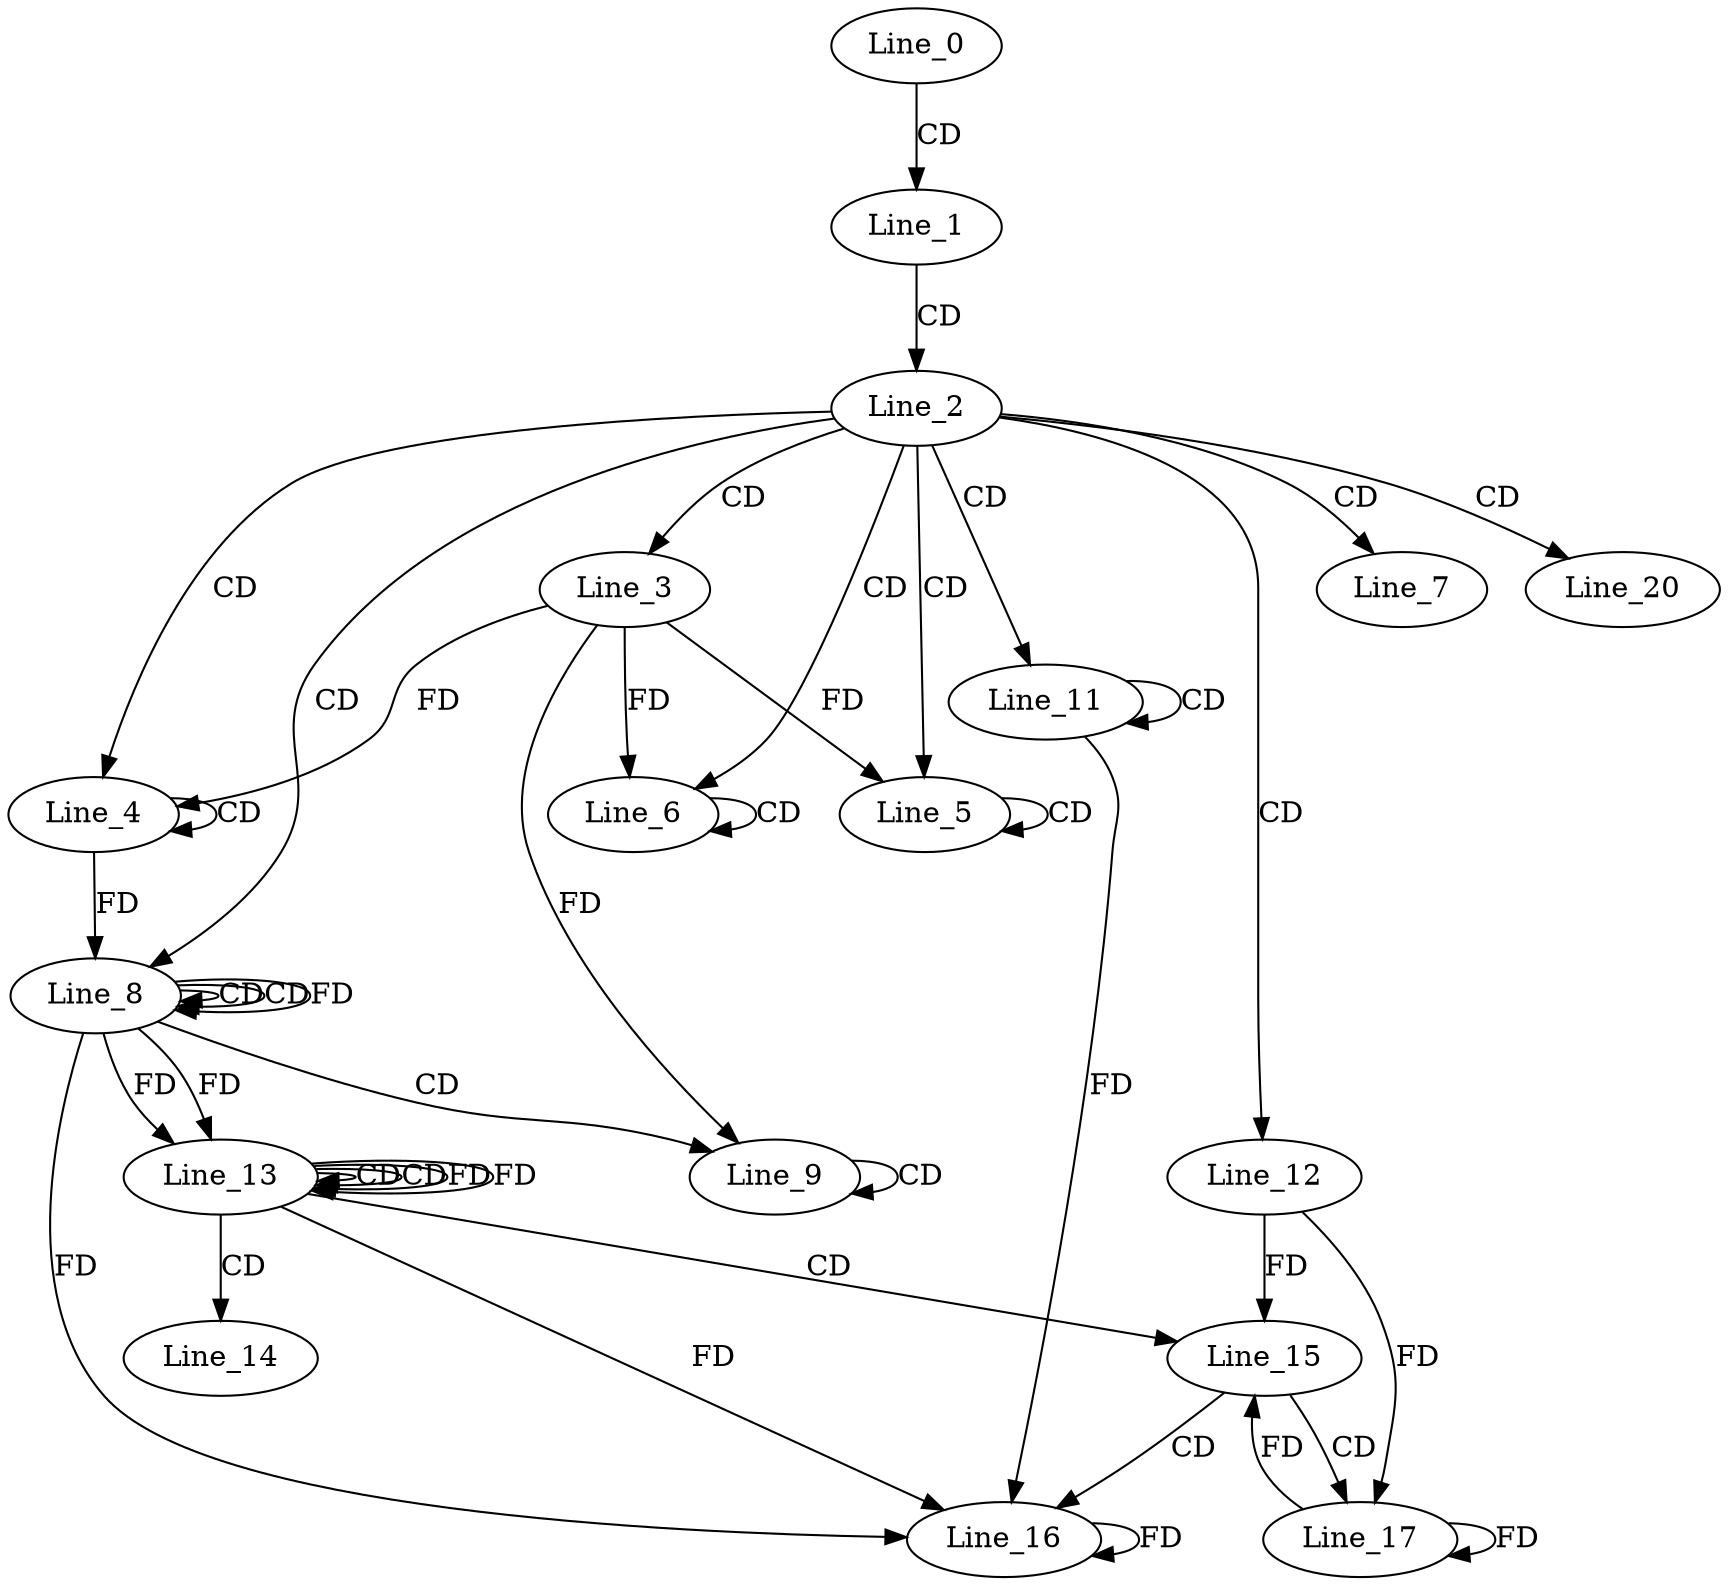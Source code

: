 digraph G {
  Line_0;
  Line_1;
  Line_2;
  Line_3;
  Line_4;
  Line_4;
  Line_5;
  Line_5;
  Line_6;
  Line_6;
  Line_7;
  Line_8;
  Line_8;
  Line_8;
  Line_9;
  Line_9;
  Line_11;
  Line_11;
  Line_12;
  Line_13;
  Line_13;
  Line_13;
  Line_14;
  Line_15;
  Line_16;
  Line_17;
  Line_17;
  Line_20;
  Line_0 -> Line_1 [ label="CD" ];
  Line_1 -> Line_2 [ label="CD" ];
  Line_2 -> Line_3 [ label="CD" ];
  Line_2 -> Line_4 [ label="CD" ];
  Line_4 -> Line_4 [ label="CD" ];
  Line_3 -> Line_4 [ label="FD" ];
  Line_2 -> Line_5 [ label="CD" ];
  Line_5 -> Line_5 [ label="CD" ];
  Line_3 -> Line_5 [ label="FD" ];
  Line_2 -> Line_6 [ label="CD" ];
  Line_6 -> Line_6 [ label="CD" ];
  Line_3 -> Line_6 [ label="FD" ];
  Line_2 -> Line_7 [ label="CD" ];
  Line_2 -> Line_8 [ label="CD" ];
  Line_8 -> Line_8 [ label="CD" ];
  Line_4 -> Line_8 [ label="FD" ];
  Line_8 -> Line_8 [ label="CD" ];
  Line_8 -> Line_8 [ label="FD" ];
  Line_8 -> Line_9 [ label="CD" ];
  Line_9 -> Line_9 [ label="CD" ];
  Line_3 -> Line_9 [ label="FD" ];
  Line_2 -> Line_11 [ label="CD" ];
  Line_11 -> Line_11 [ label="CD" ];
  Line_2 -> Line_12 [ label="CD" ];
  Line_13 -> Line_13 [ label="CD" ];
  Line_8 -> Line_13 [ label="FD" ];
  Line_13 -> Line_13 [ label="CD" ];
  Line_13 -> Line_13 [ label="FD" ];
  Line_8 -> Line_13 [ label="FD" ];
  Line_13 -> Line_14 [ label="CD" ];
  Line_13 -> Line_15 [ label="CD" ];
  Line_12 -> Line_15 [ label="FD" ];
  Line_15 -> Line_16 [ label="CD" ];
  Line_16 -> Line_16 [ label="FD" ];
  Line_11 -> Line_16 [ label="FD" ];
  Line_13 -> Line_16 [ label="FD" ];
  Line_8 -> Line_16 [ label="FD" ];
  Line_15 -> Line_17 [ label="CD" ];
  Line_17 -> Line_17 [ label="FD" ];
  Line_12 -> Line_17 [ label="FD" ];
  Line_2 -> Line_20 [ label="CD" ];
  Line_13 -> Line_13 [ label="FD" ];
  Line_17 -> Line_15 [ label="FD" ];
}

